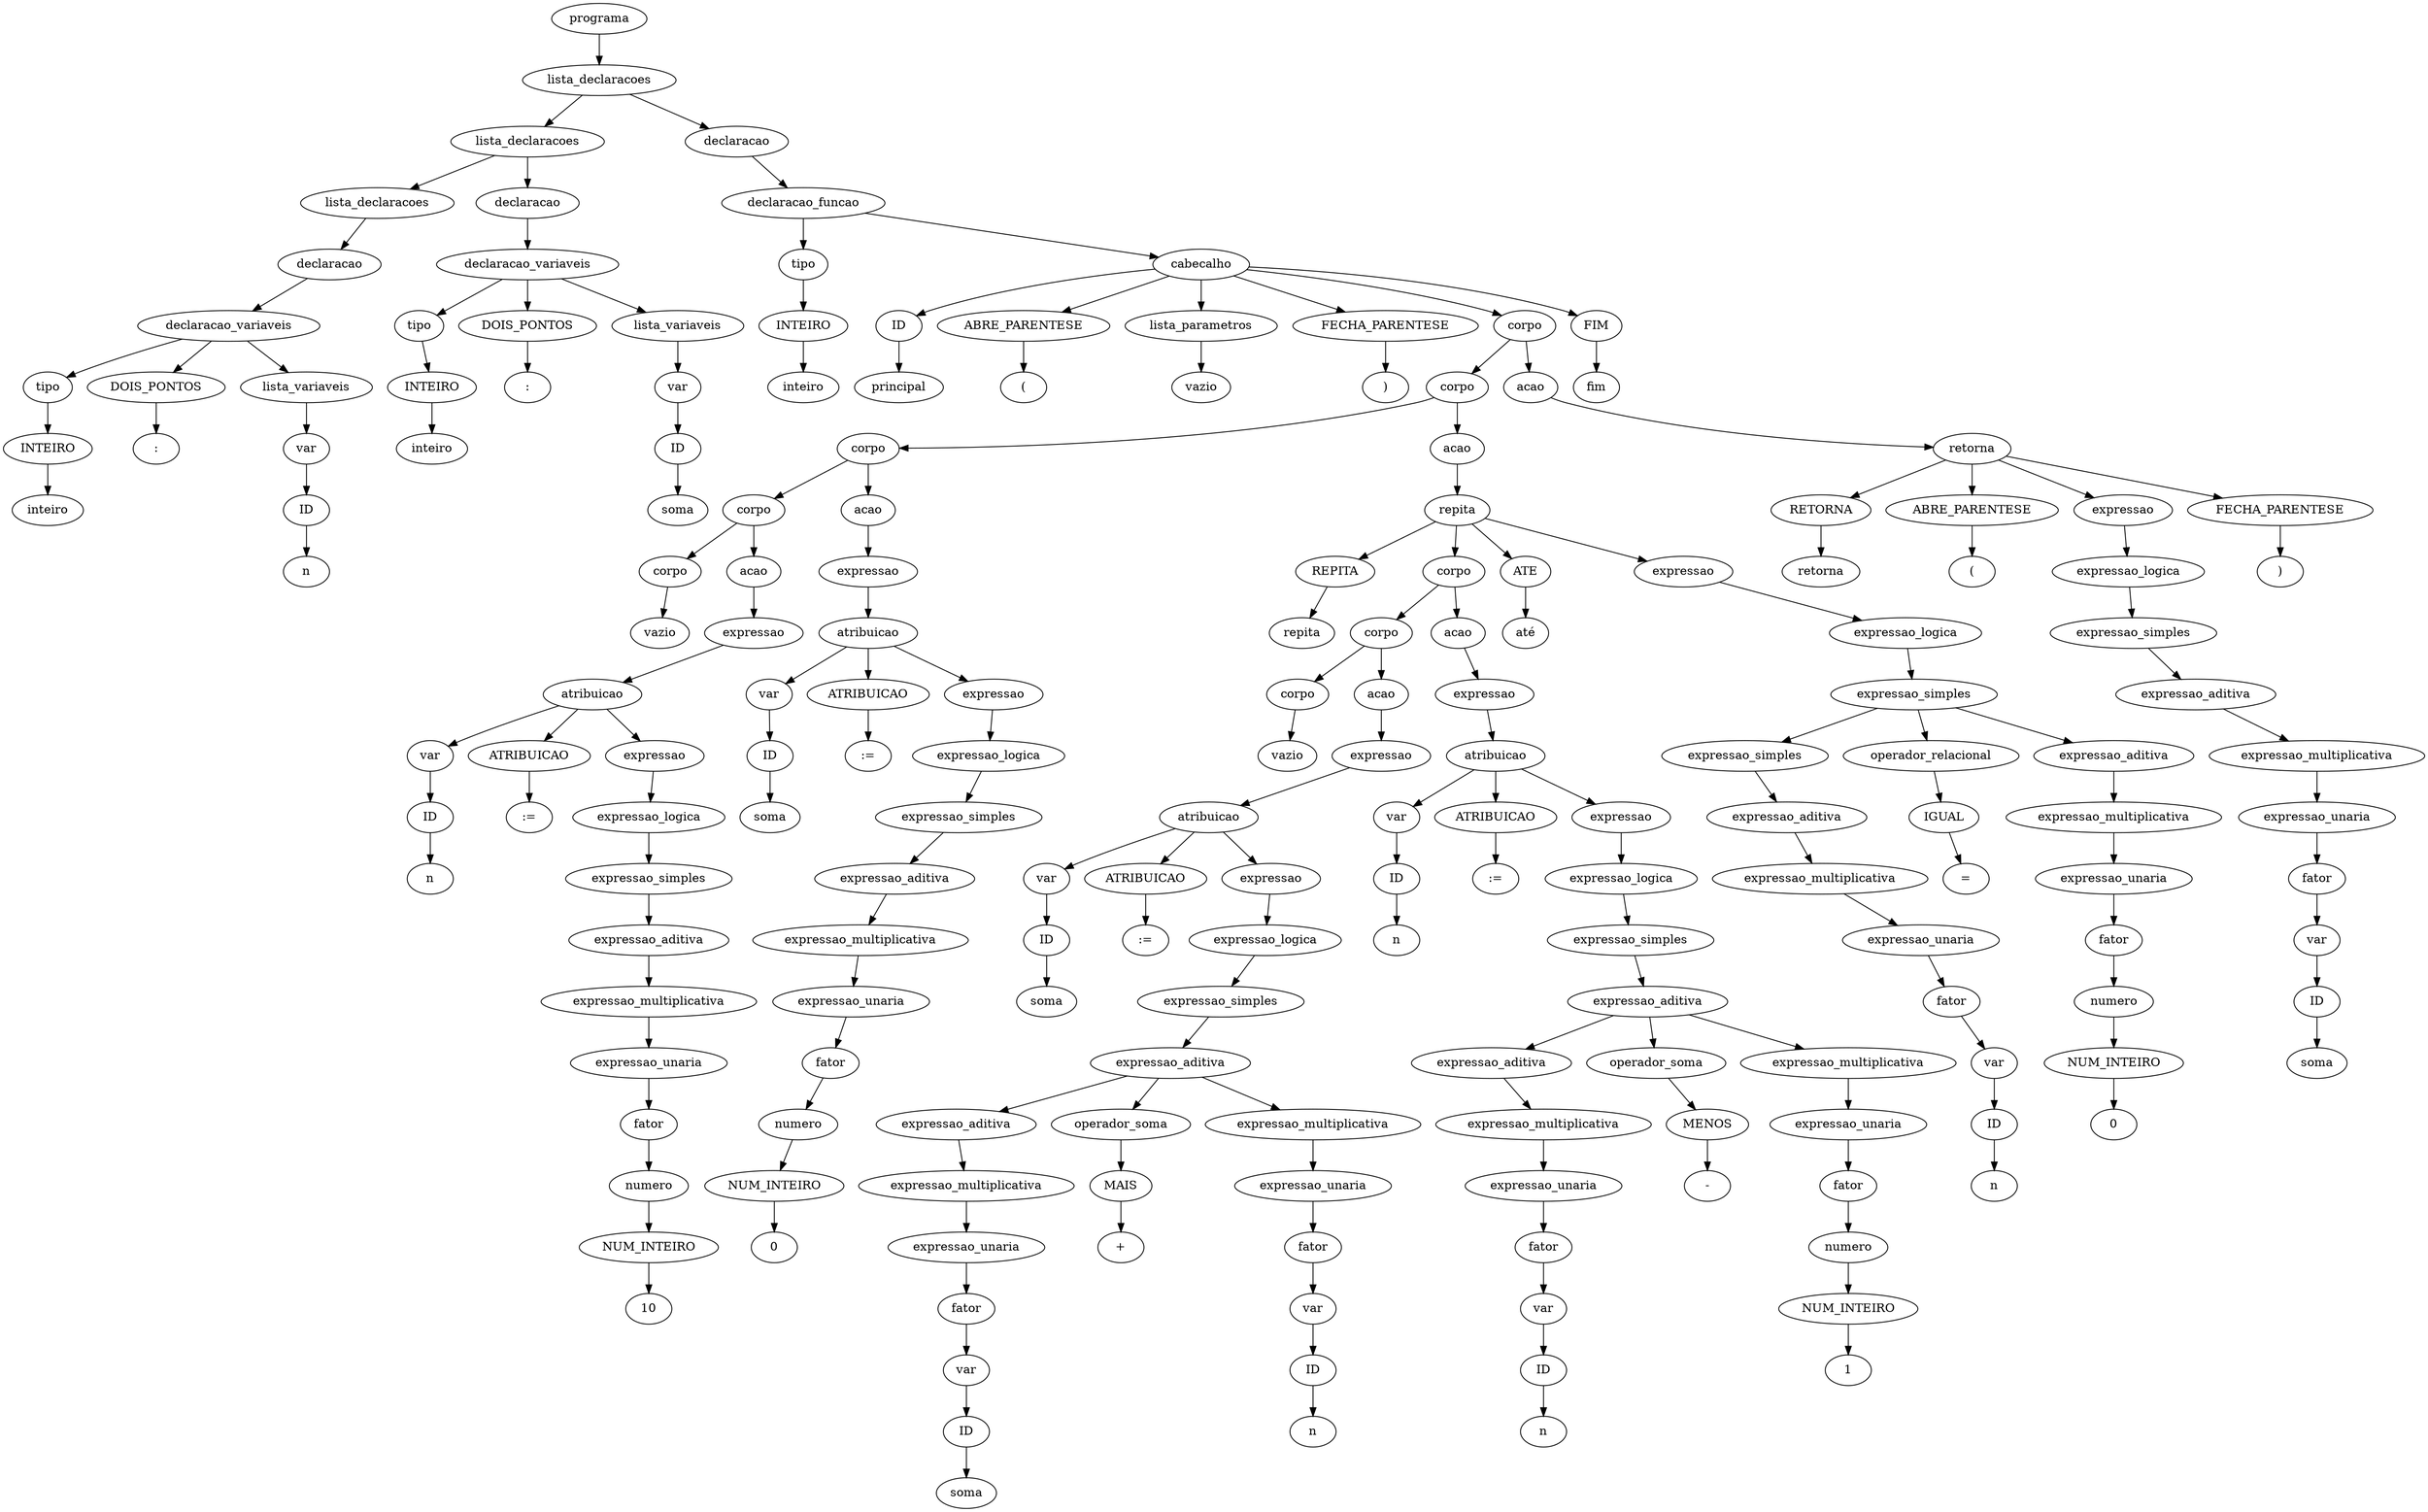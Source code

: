 digraph tree {
    "0x0" [label="programa"];
    "0x1" [label="lista_declaracoes"];
    "0x2" [label="lista_declaracoes"];
    "0x3" [label="lista_declaracoes"];
    "0x4" [label="declaracao"];
    "0x5" [label="declaracao_variaveis"];
    "0x6" [label="tipo"];
    "0x7" [label="INTEIRO"];
    "0x8" [label="inteiro"];
    "0x9" [label="DOIS_PONTOS"];
    "0xa" [label=":"];
    "0xb" [label="lista_variaveis"];
    "0xc" [label="var"];
    "0xd" [label="ID"];
    "0xe" [label="n"];
    "0xf" [label="declaracao"];
    "0x10" [label="declaracao_variaveis"];
    "0x11" [label="tipo"];
    "0x12" [label="INTEIRO"];
    "0x13" [label="inteiro"];
    "0x14" [label="DOIS_PONTOS"];
    "0x15" [label=":"];
    "0x16" [label="lista_variaveis"];
    "0x17" [label="var"];
    "0x18" [label="ID"];
    "0x19" [label="soma"];
    "0x1a" [label="declaracao"];
    "0x1b" [label="declaracao_funcao"];
    "0x1c" [label="tipo"];
    "0x1d" [label="INTEIRO"];
    "0x1e" [label="inteiro"];
    "0x1f" [label="cabecalho"];
    "0x20" [label="ID"];
    "0x21" [label="principal"];
    "0x22" [label="ABRE_PARENTESE"];
    "0x23" [label="("];
    "0x24" [label="lista_parametros"];
    "0x25" [label="vazio"];
    "0x26" [label="FECHA_PARENTESE"];
    "0x27" [label=")"];
    "0x28" [label="corpo"];
    "0x29" [label="corpo"];
    "0x2a" [label="corpo"];
    "0x2b" [label="corpo"];
    "0x2c" [label="corpo"];
    "0x2d" [label="vazio"];
    "0x2e" [label="acao"];
    "0x2f" [label="expressao"];
    "0x30" [label="atribuicao"];
    "0x31" [label="var"];
    "0x32" [label="ID"];
    "0x33" [label="n"];
    "0x34" [label="ATRIBUICAO"];
    "0x35" [label=":="];
    "0x36" [label="expressao"];
    "0x37" [label="expressao_logica"];
    "0x38" [label="expressao_simples"];
    "0x39" [label="expressao_aditiva"];
    "0x3a" [label="expressao_multiplicativa"];
    "0x3b" [label="expressao_unaria"];
    "0x3c" [label="fator"];
    "0x3d" [label="numero"];
    "0x3e" [label="NUM_INTEIRO"];
    "0x3f" [label="10"];
    "0x40" [label="acao"];
    "0x41" [label="expressao"];
    "0x42" [label="atribuicao"];
    "0x43" [label="var"];
    "0x44" [label="ID"];
    "0x45" [label="soma"];
    "0x46" [label="ATRIBUICAO"];
    "0x47" [label=":="];
    "0x48" [label="expressao"];
    "0x49" [label="expressao_logica"];
    "0x4a" [label="expressao_simples"];
    "0x4b" [label="expressao_aditiva"];
    "0x4c" [label="expressao_multiplicativa"];
    "0x4d" [label="expressao_unaria"];
    "0x4e" [label="fator"];
    "0x4f" [label="numero"];
    "0x50" [label="NUM_INTEIRO"];
    "0x51" [label="0"];
    "0x52" [label="acao"];
    "0x53" [label="repita"];
    "0x54" [label="REPITA"];
    "0x55" [label="repita"];
    "0x56" [label="corpo"];
    "0x57" [label="corpo"];
    "0x58" [label="corpo"];
    "0x59" [label="vazio"];
    "0x5a" [label="acao"];
    "0x5b" [label="expressao"];
    "0x5c" [label="atribuicao"];
    "0x5d" [label="var"];
    "0x5e" [label="ID"];
    "0x5f" [label="soma"];
    "0x60" [label="ATRIBUICAO"];
    "0x61" [label=":="];
    "0x62" [label="expressao"];
    "0x63" [label="expressao_logica"];
    "0x64" [label="expressao_simples"];
    "0x65" [label="expressao_aditiva"];
    "0x66" [label="expressao_aditiva"];
    "0x67" [label="expressao_multiplicativa"];
    "0x68" [label="expressao_unaria"];
    "0x69" [label="fator"];
    "0x6a" [label="var"];
    "0x6b" [label="ID"];
    "0x6c" [label="soma"];
    "0x6d" [label="operador_soma"];
    "0x6e" [label="MAIS"];
    "0x6f" [label="+"];
    "0x70" [label="expressao_multiplicativa"];
    "0x71" [label="expressao_unaria"];
    "0x72" [label="fator"];
    "0x73" [label="var"];
    "0x74" [label="ID"];
    "0x75" [label="n"];
    "0x76" [label="acao"];
    "0x77" [label="expressao"];
    "0x78" [label="atribuicao"];
    "0x79" [label="var"];
    "0x7a" [label="ID"];
    "0x7b" [label="n"];
    "0x7c" [label="ATRIBUICAO"];
    "0x7d" [label=":="];
    "0x7e" [label="expressao"];
    "0x7f" [label="expressao_logica"];
    "0x80" [label="expressao_simples"];
    "0x81" [label="expressao_aditiva"];
    "0x82" [label="expressao_aditiva"];
    "0x83" [label="expressao_multiplicativa"];
    "0x84" [label="expressao_unaria"];
    "0x85" [label="fator"];
    "0x86" [label="var"];
    "0x87" [label="ID"];
    "0x88" [label="n"];
    "0x89" [label="operador_soma"];
    "0x8a" [label="MENOS"];
    "0x8b" [label="-"];
    "0x8c" [label="expressao_multiplicativa"];
    "0x8d" [label="expressao_unaria"];
    "0x8e" [label="fator"];
    "0x8f" [label="numero"];
    "0x90" [label="NUM_INTEIRO"];
    "0x91" [label="1"];
    "0x92" [label="ATE"];
    "0x93" [label="até"];
    "0x94" [label="expressao"];
    "0x95" [label="expressao_logica"];
    "0x96" [label="expressao_simples"];
    "0x97" [label="expressao_simples"];
    "0x98" [label="expressao_aditiva"];
    "0x99" [label="expressao_multiplicativa"];
    "0x9a" [label="expressao_unaria"];
    "0x9b" [label="fator"];
    "0x9c" [label="var"];
    "0x9d" [label="ID"];
    "0x9e" [label="n"];
    "0x9f" [label="operador_relacional"];
    "0xa0" [label="IGUAL"];
    "0xa1" [label="="];
    "0xa2" [label="expressao_aditiva"];
    "0xa3" [label="expressao_multiplicativa"];
    "0xa4" [label="expressao_unaria"];
    "0xa5" [label="fator"];
    "0xa6" [label="numero"];
    "0xa7" [label="NUM_INTEIRO"];
    "0xa8" [label="0"];
    "0xa9" [label="acao"];
    "0xaa" [label="retorna"];
    "0xab" [label="RETORNA"];
    "0xac" [label="retorna"];
    "0xad" [label="ABRE_PARENTESE"];
    "0xae" [label="("];
    "0xaf" [label="expressao"];
    "0xb0" [label="expressao_logica"];
    "0xb1" [label="expressao_simples"];
    "0xb2" [label="expressao_aditiva"];
    "0xb3" [label="expressao_multiplicativa"];
    "0xb4" [label="expressao_unaria"];
    "0xb5" [label="fator"];
    "0xb6" [label="var"];
    "0xb7" [label="ID"];
    "0xb8" [label="soma"];
    "0xb9" [label="FECHA_PARENTESE"];
    "0xba" [label=")"];
    "0xbb" [label="FIM"];
    "0xbc" [label="fim"];
    "0x0" -> "0x1";
    "0x1" -> "0x2";
    "0x1" -> "0x1a";
    "0x2" -> "0x3";
    "0x2" -> "0xf";
    "0x3" -> "0x4";
    "0x4" -> "0x5";
    "0x5" -> "0x6";
    "0x5" -> "0x9";
    "0x5" -> "0xb";
    "0x6" -> "0x7";
    "0x7" -> "0x8";
    "0x9" -> "0xa";
    "0xb" -> "0xc";
    "0xc" -> "0xd";
    "0xd" -> "0xe";
    "0xf" -> "0x10";
    "0x10" -> "0x11";
    "0x10" -> "0x14";
    "0x10" -> "0x16";
    "0x11" -> "0x12";
    "0x12" -> "0x13";
    "0x14" -> "0x15";
    "0x16" -> "0x17";
    "0x17" -> "0x18";
    "0x18" -> "0x19";
    "0x1a" -> "0x1b";
    "0x1b" -> "0x1c";
    "0x1b" -> "0x1f";
    "0x1c" -> "0x1d";
    "0x1d" -> "0x1e";
    "0x1f" -> "0x20";
    "0x1f" -> "0x22";
    "0x1f" -> "0x24";
    "0x1f" -> "0x26";
    "0x1f" -> "0x28";
    "0x1f" -> "0xbb";
    "0x20" -> "0x21";
    "0x22" -> "0x23";
    "0x24" -> "0x25";
    "0x26" -> "0x27";
    "0x28" -> "0x29";
    "0x28" -> "0xa9";
    "0x29" -> "0x2a";
    "0x29" -> "0x52";
    "0x2a" -> "0x2b";
    "0x2a" -> "0x40";
    "0x2b" -> "0x2c";
    "0x2b" -> "0x2e";
    "0x2c" -> "0x2d";
    "0x2e" -> "0x2f";
    "0x2f" -> "0x30";
    "0x30" -> "0x31";
    "0x30" -> "0x34";
    "0x30" -> "0x36";
    "0x31" -> "0x32";
    "0x32" -> "0x33";
    "0x34" -> "0x35";
    "0x36" -> "0x37";
    "0x37" -> "0x38";
    "0x38" -> "0x39";
    "0x39" -> "0x3a";
    "0x3a" -> "0x3b";
    "0x3b" -> "0x3c";
    "0x3c" -> "0x3d";
    "0x3d" -> "0x3e";
    "0x3e" -> "0x3f";
    "0x40" -> "0x41";
    "0x41" -> "0x42";
    "0x42" -> "0x43";
    "0x42" -> "0x46";
    "0x42" -> "0x48";
    "0x43" -> "0x44";
    "0x44" -> "0x45";
    "0x46" -> "0x47";
    "0x48" -> "0x49";
    "0x49" -> "0x4a";
    "0x4a" -> "0x4b";
    "0x4b" -> "0x4c";
    "0x4c" -> "0x4d";
    "0x4d" -> "0x4e";
    "0x4e" -> "0x4f";
    "0x4f" -> "0x50";
    "0x50" -> "0x51";
    "0x52" -> "0x53";
    "0x53" -> "0x54";
    "0x53" -> "0x56";
    "0x53" -> "0x92";
    "0x53" -> "0x94";
    "0x54" -> "0x55";
    "0x56" -> "0x57";
    "0x56" -> "0x76";
    "0x57" -> "0x58";
    "0x57" -> "0x5a";
    "0x58" -> "0x59";
    "0x5a" -> "0x5b";
    "0x5b" -> "0x5c";
    "0x5c" -> "0x5d";
    "0x5c" -> "0x60";
    "0x5c" -> "0x62";
    "0x5d" -> "0x5e";
    "0x5e" -> "0x5f";
    "0x60" -> "0x61";
    "0x62" -> "0x63";
    "0x63" -> "0x64";
    "0x64" -> "0x65";
    "0x65" -> "0x66";
    "0x65" -> "0x6d";
    "0x65" -> "0x70";
    "0x66" -> "0x67";
    "0x67" -> "0x68";
    "0x68" -> "0x69";
    "0x69" -> "0x6a";
    "0x6a" -> "0x6b";
    "0x6b" -> "0x6c";
    "0x6d" -> "0x6e";
    "0x6e" -> "0x6f";
    "0x70" -> "0x71";
    "0x71" -> "0x72";
    "0x72" -> "0x73";
    "0x73" -> "0x74";
    "0x74" -> "0x75";
    "0x76" -> "0x77";
    "0x77" -> "0x78";
    "0x78" -> "0x79";
    "0x78" -> "0x7c";
    "0x78" -> "0x7e";
    "0x79" -> "0x7a";
    "0x7a" -> "0x7b";
    "0x7c" -> "0x7d";
    "0x7e" -> "0x7f";
    "0x7f" -> "0x80";
    "0x80" -> "0x81";
    "0x81" -> "0x82";
    "0x81" -> "0x89";
    "0x81" -> "0x8c";
    "0x82" -> "0x83";
    "0x83" -> "0x84";
    "0x84" -> "0x85";
    "0x85" -> "0x86";
    "0x86" -> "0x87";
    "0x87" -> "0x88";
    "0x89" -> "0x8a";
    "0x8a" -> "0x8b";
    "0x8c" -> "0x8d";
    "0x8d" -> "0x8e";
    "0x8e" -> "0x8f";
    "0x8f" -> "0x90";
    "0x90" -> "0x91";
    "0x92" -> "0x93";
    "0x94" -> "0x95";
    "0x95" -> "0x96";
    "0x96" -> "0x97";
    "0x96" -> "0x9f";
    "0x96" -> "0xa2";
    "0x97" -> "0x98";
    "0x98" -> "0x99";
    "0x99" -> "0x9a";
    "0x9a" -> "0x9b";
    "0x9b" -> "0x9c";
    "0x9c" -> "0x9d";
    "0x9d" -> "0x9e";
    "0x9f" -> "0xa0";
    "0xa0" -> "0xa1";
    "0xa2" -> "0xa3";
    "0xa3" -> "0xa4";
    "0xa4" -> "0xa5";
    "0xa5" -> "0xa6";
    "0xa6" -> "0xa7";
    "0xa7" -> "0xa8";
    "0xa9" -> "0xaa";
    "0xaa" -> "0xab";
    "0xaa" -> "0xad";
    "0xaa" -> "0xaf";
    "0xaa" -> "0xb9";
    "0xab" -> "0xac";
    "0xad" -> "0xae";
    "0xaf" -> "0xb0";
    "0xb0" -> "0xb1";
    "0xb1" -> "0xb2";
    "0xb2" -> "0xb3";
    "0xb3" -> "0xb4";
    "0xb4" -> "0xb5";
    "0xb5" -> "0xb6";
    "0xb6" -> "0xb7";
    "0xb7" -> "0xb8";
    "0xb9" -> "0xba";
    "0xbb" -> "0xbc";
}
